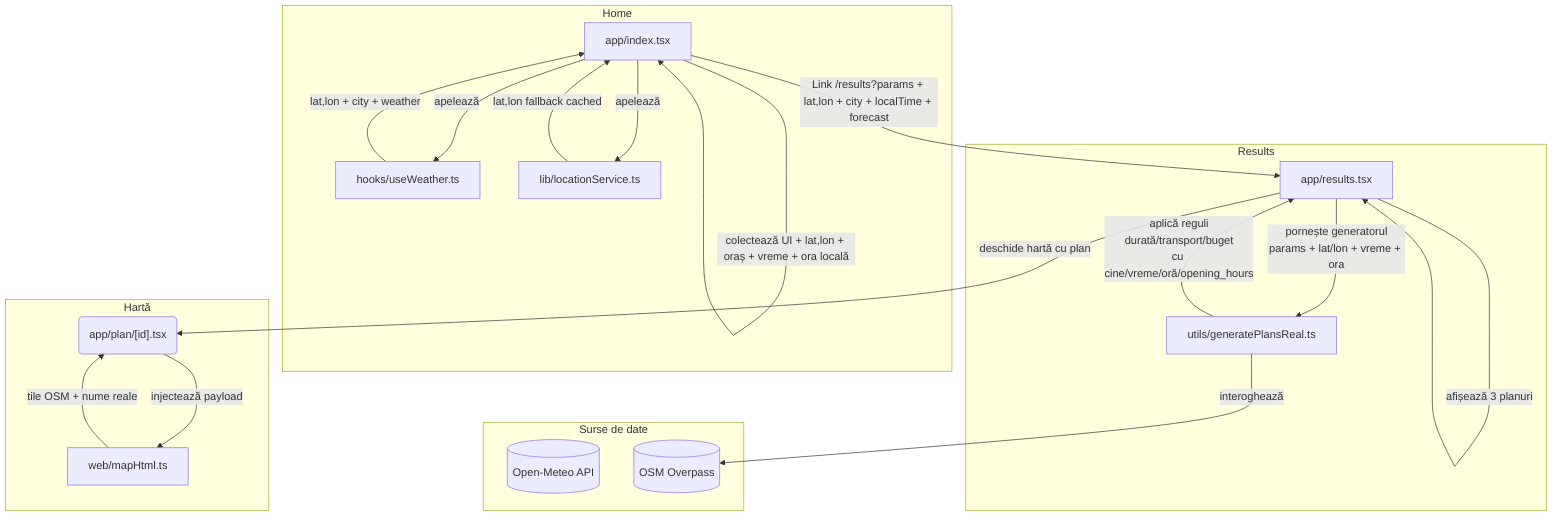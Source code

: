 flowchart TD
  subgraph Home
    H[app/index.tsx]
    UW[hooks/useWeather.ts]
    LS[lib/locationService.ts]
  end

  subgraph Results
    R[app/results.tsx]
    GR[utils/generatePlansReal.ts]
  end

  subgraph Surse de date
    OM[(Open‑Meteo API)]
    OV[(OSM Overpass)]
  end

  subgraph Hartă
    PD("app/plan/[id].tsx")
    MAP[web/mapHtml.ts]
  end

  H -->|colectează UI + lat,lon + oraș + vreme + ora locală| H
  H -->|apelează| UW
  H -->|apelează| LS
  UW -->|lat,lon + city + weather| H
  LS -->|lat,lon fallback cached| H

  H -->|Link /results?params + lat,lon + city + localTime + forecast| R
  R -->|normalizează/validează| R
  R -->|pornește generatorul<br/>params + lat/lon + vreme + ora| GR
  GR -->|interoghează| OV
  GR -->|aplică reguli<br/>durată/transport/buget<br/>cu cine/vreme/oră/opening_hours| R
  R -->|afișează 3 planuri| R
  R -->|deschide hartă cu plan| PD
  PD -->|injectează payload| MAP
  MAP -->|tile OSM + nume reale| PD